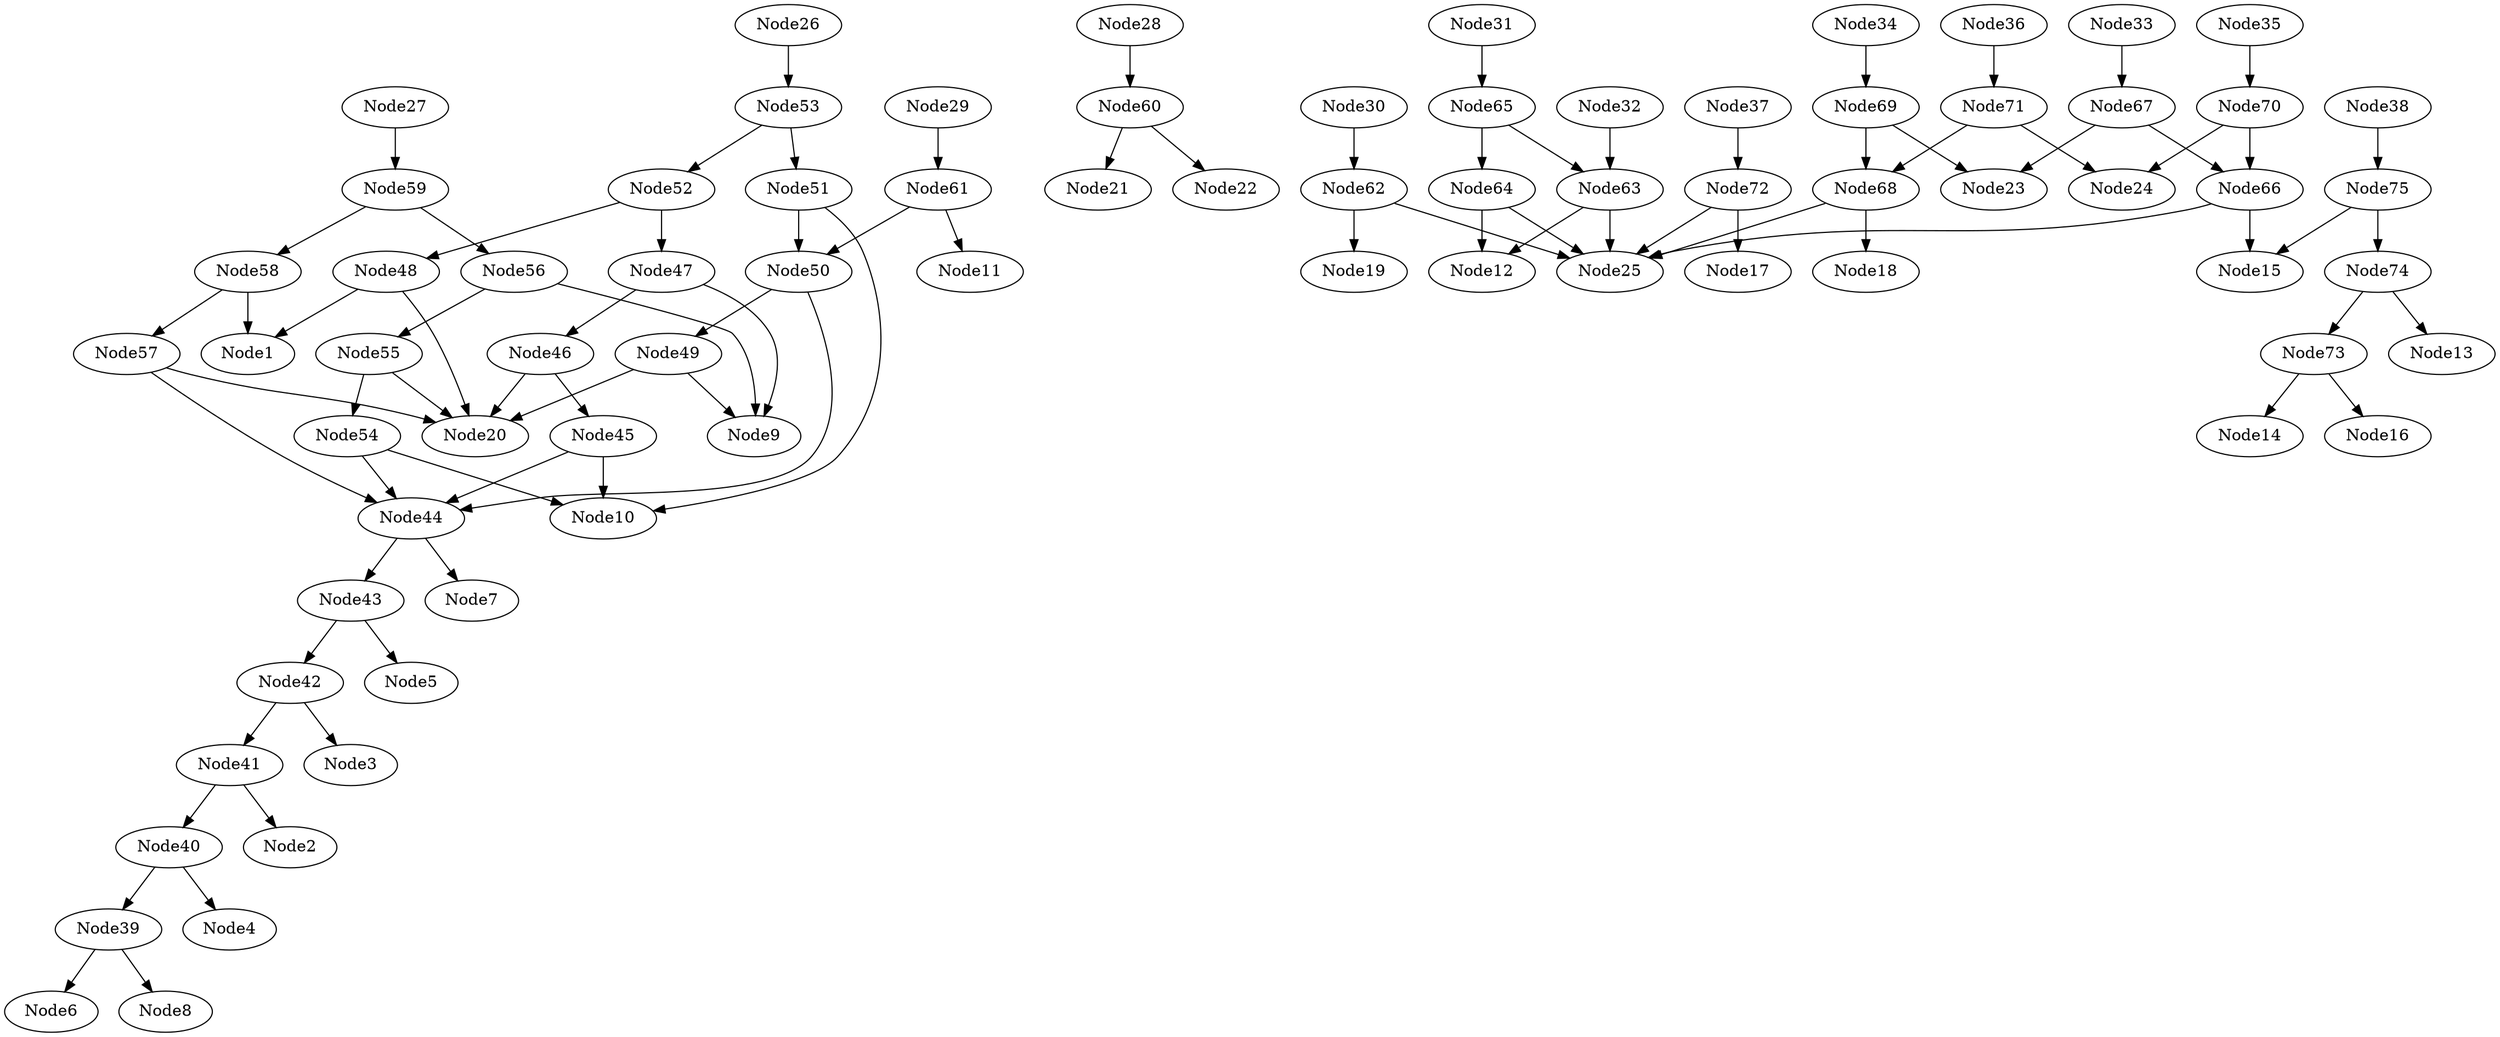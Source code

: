 # Network structure generated by ABC

digraph network {

Node26 -> Node53 [style = solid];
Node27 -> Node59 [style = solid];
Node28 -> Node60 [style = solid];
Node29 -> Node61 [style = solid];
Node30 -> Node62 [style = solid];
Node31 -> Node65 [style = solid];
Node32 -> Node63 [style = solid];
Node33 -> Node67 [style = solid];
Node34 -> Node69 [style = solid];
Node35 -> Node70 [style = solid];
Node36 -> Node71 [style = solid];
Node37 -> Node72 [style = solid];
Node38 -> Node75 [style = solid];
Node39 -> Node6 [style = solid];
Node39 -> Node8 [style = solid];
Node40 -> Node4 [style = solid];
Node40 -> Node39 [style = solid];
Node41 -> Node2 [style = solid];
Node41 -> Node40 [style = solid];
Node42 -> Node3 [style = solid];
Node42 -> Node41 [style = solid];
Node43 -> Node5 [style = solid];
Node43 -> Node42 [style = solid];
Node44 -> Node7 [style = solid];
Node44 -> Node43 [style = solid];
Node45 -> Node10 [style = solid];
Node45 -> Node44 [style = solid];
Node46 -> Node20 [style = solid];
Node46 -> Node45 [style = solid];
Node47 -> Node9 [style = solid];
Node47 -> Node46 [style = solid];
Node48 -> Node1 [style = solid];
Node48 -> Node20 [style = solid];
Node49 -> Node9 [style = solid];
Node49 -> Node20 [style = solid];
Node50 -> Node44 [style = solid];
Node50 -> Node49 [style = solid];
Node51 -> Node10 [style = solid];
Node51 -> Node50 [style = solid];
Node52 -> Node47 [style = solid];
Node52 -> Node48 [style = solid];
Node53 -> Node51 [style = solid];
Node53 -> Node52 [style = solid];
Node54 -> Node10 [style = solid];
Node54 -> Node44 [style = solid];
Node55 -> Node20 [style = solid];
Node55 -> Node54 [style = solid];
Node56 -> Node9 [style = solid];
Node56 -> Node55 [style = solid];
Node57 -> Node20 [style = solid];
Node57 -> Node44 [style = solid];
Node58 -> Node1 [style = solid];
Node58 -> Node57 [style = solid];
Node59 -> Node56 [style = solid];
Node59 -> Node58 [style = solid];
Node60 -> Node21 [style = solid];
Node60 -> Node22 [style = solid];
Node61 -> Node11 [style = solid];
Node61 -> Node50 [style = solid];
Node62 -> Node19 [style = solid];
Node62 -> Node25 [style = solid];
Node63 -> Node12 [style = solid];
Node63 -> Node25 [style = solid];
Node64 -> Node12 [style = solid];
Node64 -> Node25 [style = solid];
Node65 -> Node63 [style = solid];
Node65 -> Node64 [style = solid];
Node66 -> Node15 [style = solid];
Node66 -> Node25 [style = solid];
Node67 -> Node23 [style = solid];
Node67 -> Node66 [style = solid];
Node68 -> Node18 [style = solid];
Node68 -> Node25 [style = solid];
Node69 -> Node23 [style = solid];
Node69 -> Node68 [style = solid];
Node70 -> Node24 [style = solid];
Node70 -> Node66 [style = solid];
Node71 -> Node24 [style = solid];
Node71 -> Node68 [style = solid];
Node72 -> Node17 [style = solid];
Node72 -> Node25 [style = solid];
Node73 -> Node14 [style = solid];
Node73 -> Node16 [style = solid];
Node74 -> Node13 [style = solid];
Node74 -> Node73 [style = solid];
Node75 -> Node15 [style = solid];
Node75 -> Node74 [style = solid];
}

